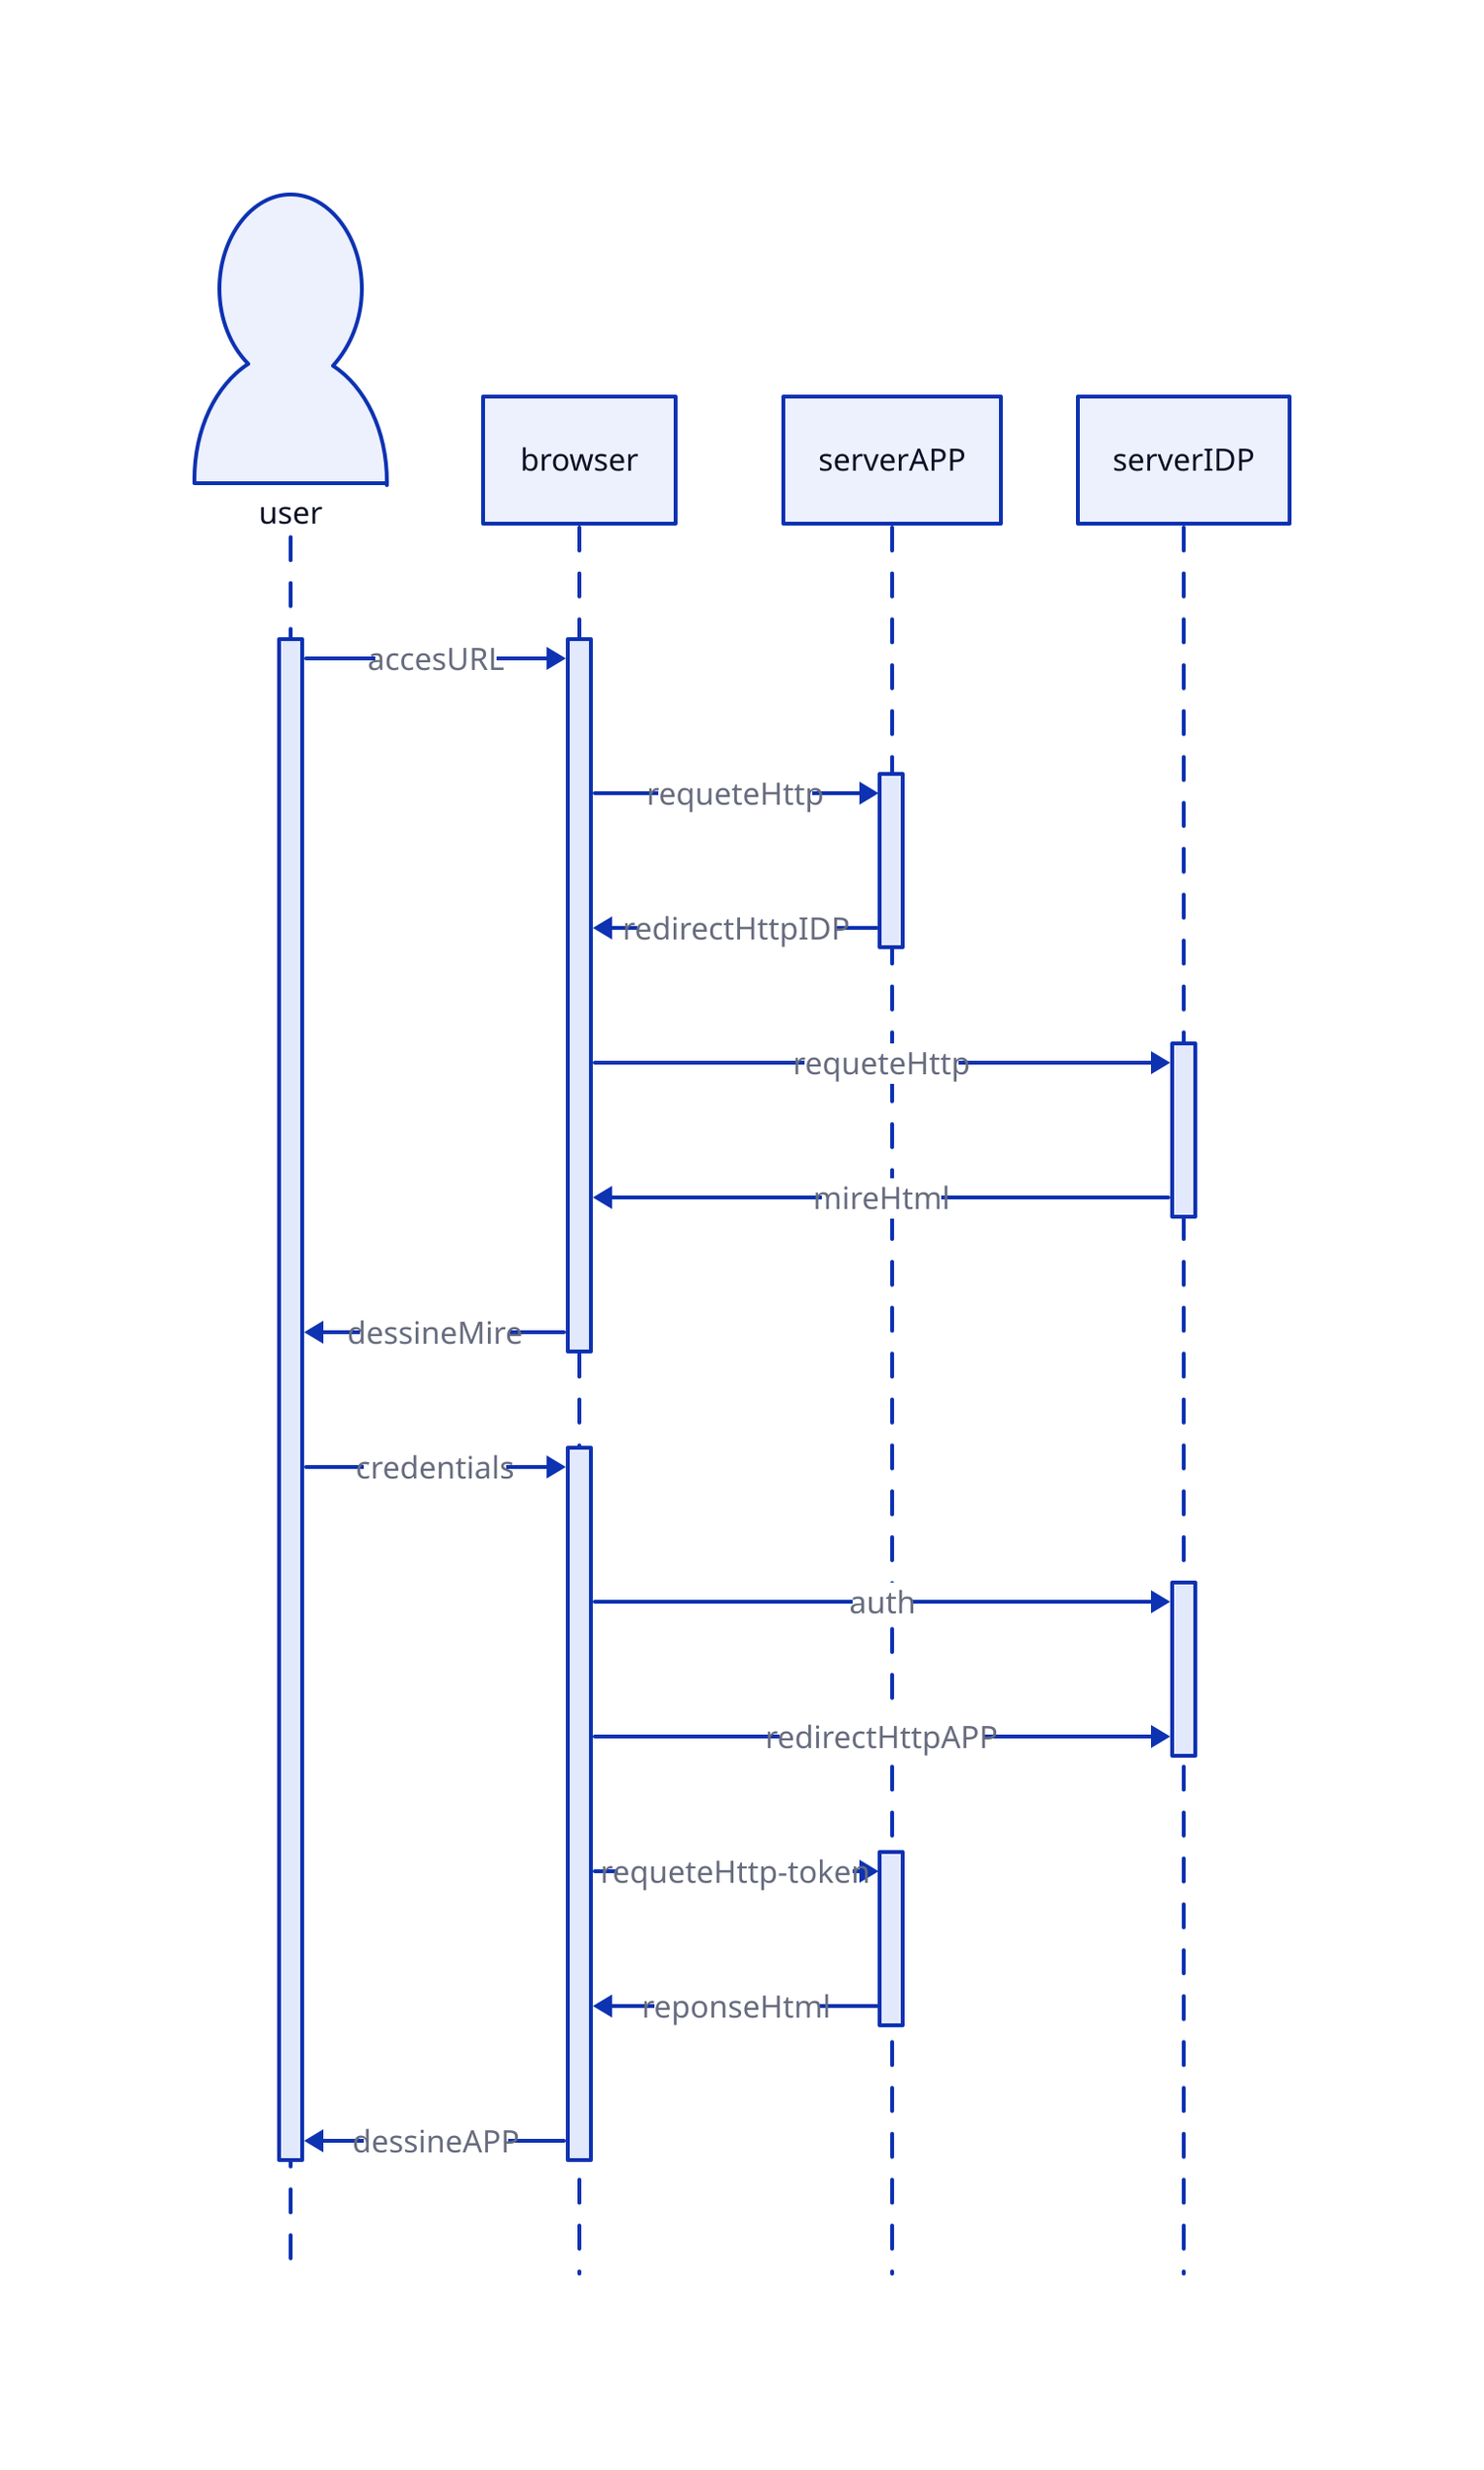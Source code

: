 # https://d2lang.com/tour/sequence-diagrams/
shape: sequence_diagram
user: {shape: person}
user.t -> browser.t: accesURL
browser.t -> serverAPP.t1: requeteHttp
browser.t <- serverAPP.t1: redirectHttpIDP
browser.t -> serverIDP.t1: requeteHttp
browser.t <- serverIDP.t1: mireHtml
user.t <- browser.t: dessineMire
user.t -> browser.t1 : credentials
browser.t1 -> serverIDP.t2: auth
serverIDP.t2 <- browser.t1: redirectHttpAPP
browser.t1 -> serverAPP.t2: requeteHttp-token
browser.t1 <- serverAPP.t2: reponseHtml
user.t <- browser.t1: dessineAPP


